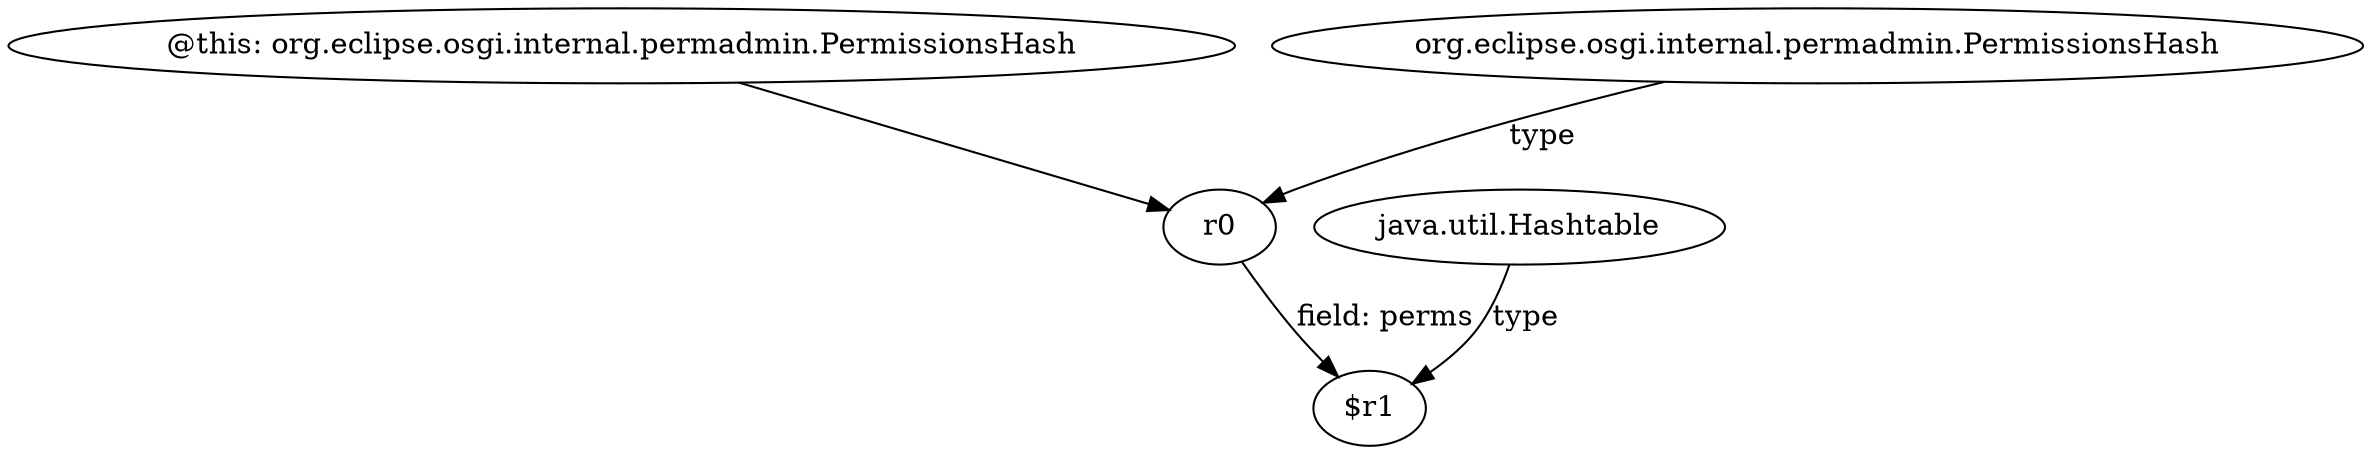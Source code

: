digraph g {
0[label="@this: org.eclipse.osgi.internal.permadmin.PermissionsHash"]
1[label="r0"]
0->1[label=""]
2[label="$r1"]
1->2[label="field: perms"]
3[label="java.util.Hashtable"]
3->2[label="type"]
4[label="org.eclipse.osgi.internal.permadmin.PermissionsHash"]
4->1[label="type"]
}